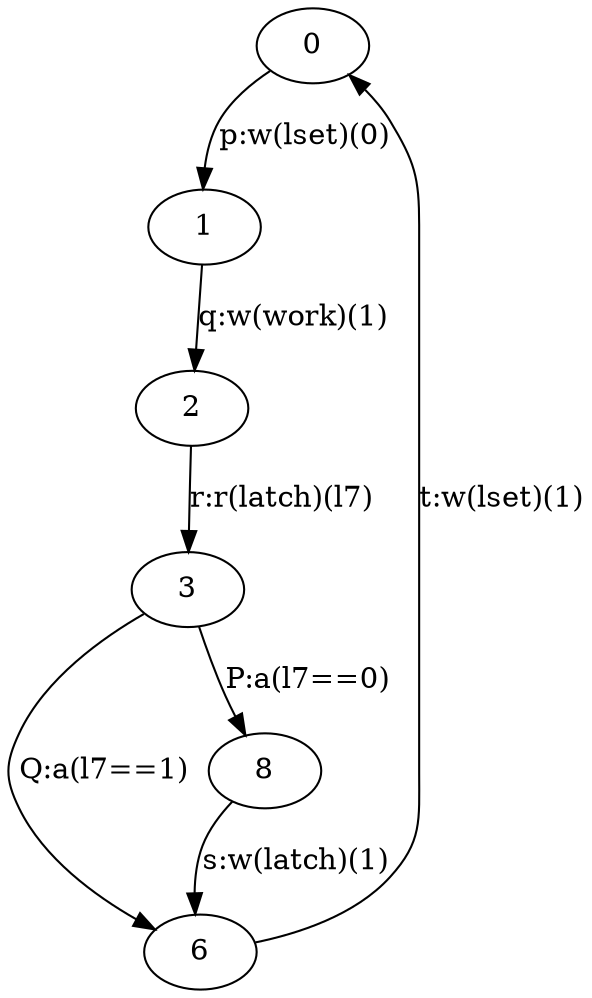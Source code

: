 digraph "unnamed" {
"0" [
fixedsize="false"
label="0"
regular="false"
];
"1" [
fixedsize="false"
label="1"
regular="false"
];
"2" [
fixedsize="false"
label="2"
regular="false"
];
"3" [
fixedsize="false"
label="3"
regular="false"
];
"6" [
fixedsize="false"
label="6"
regular="false"
];
"0" -> "1" [
constraint="true"
decorate="false"
label="p:w(lset)(0)"
labelfloat="false"
];
"1" -> "2" [
constraint="true"
decorate="false"
label="q:w(work)(1)"
labelfloat="false"
];
"2" -> "3" [
constraint="true"
decorate="false"
label="r:r(latch)(l7)"
labelfloat="false"
];
"3" -> "6" [
constraint="true"
decorate="false"
label="Q:a(l7==1)"
labelfloat="false"
];
"6" -> "0" [
constraint="true"
decorate="false"
label="t:w(lset)(1)"
labelfloat="false"
];
"8" [
fixedsize="false"
label="8"
regular="false"
];
"8" -> "6" [
constraint="true"
decorate="false"
label="s:w(latch)(1)"
labelfloat="false"
];
"3" -> "8" [
constraint="true"
decorate="false"
label="P:a(l7==0)"
labelfloat="false"
];
}
